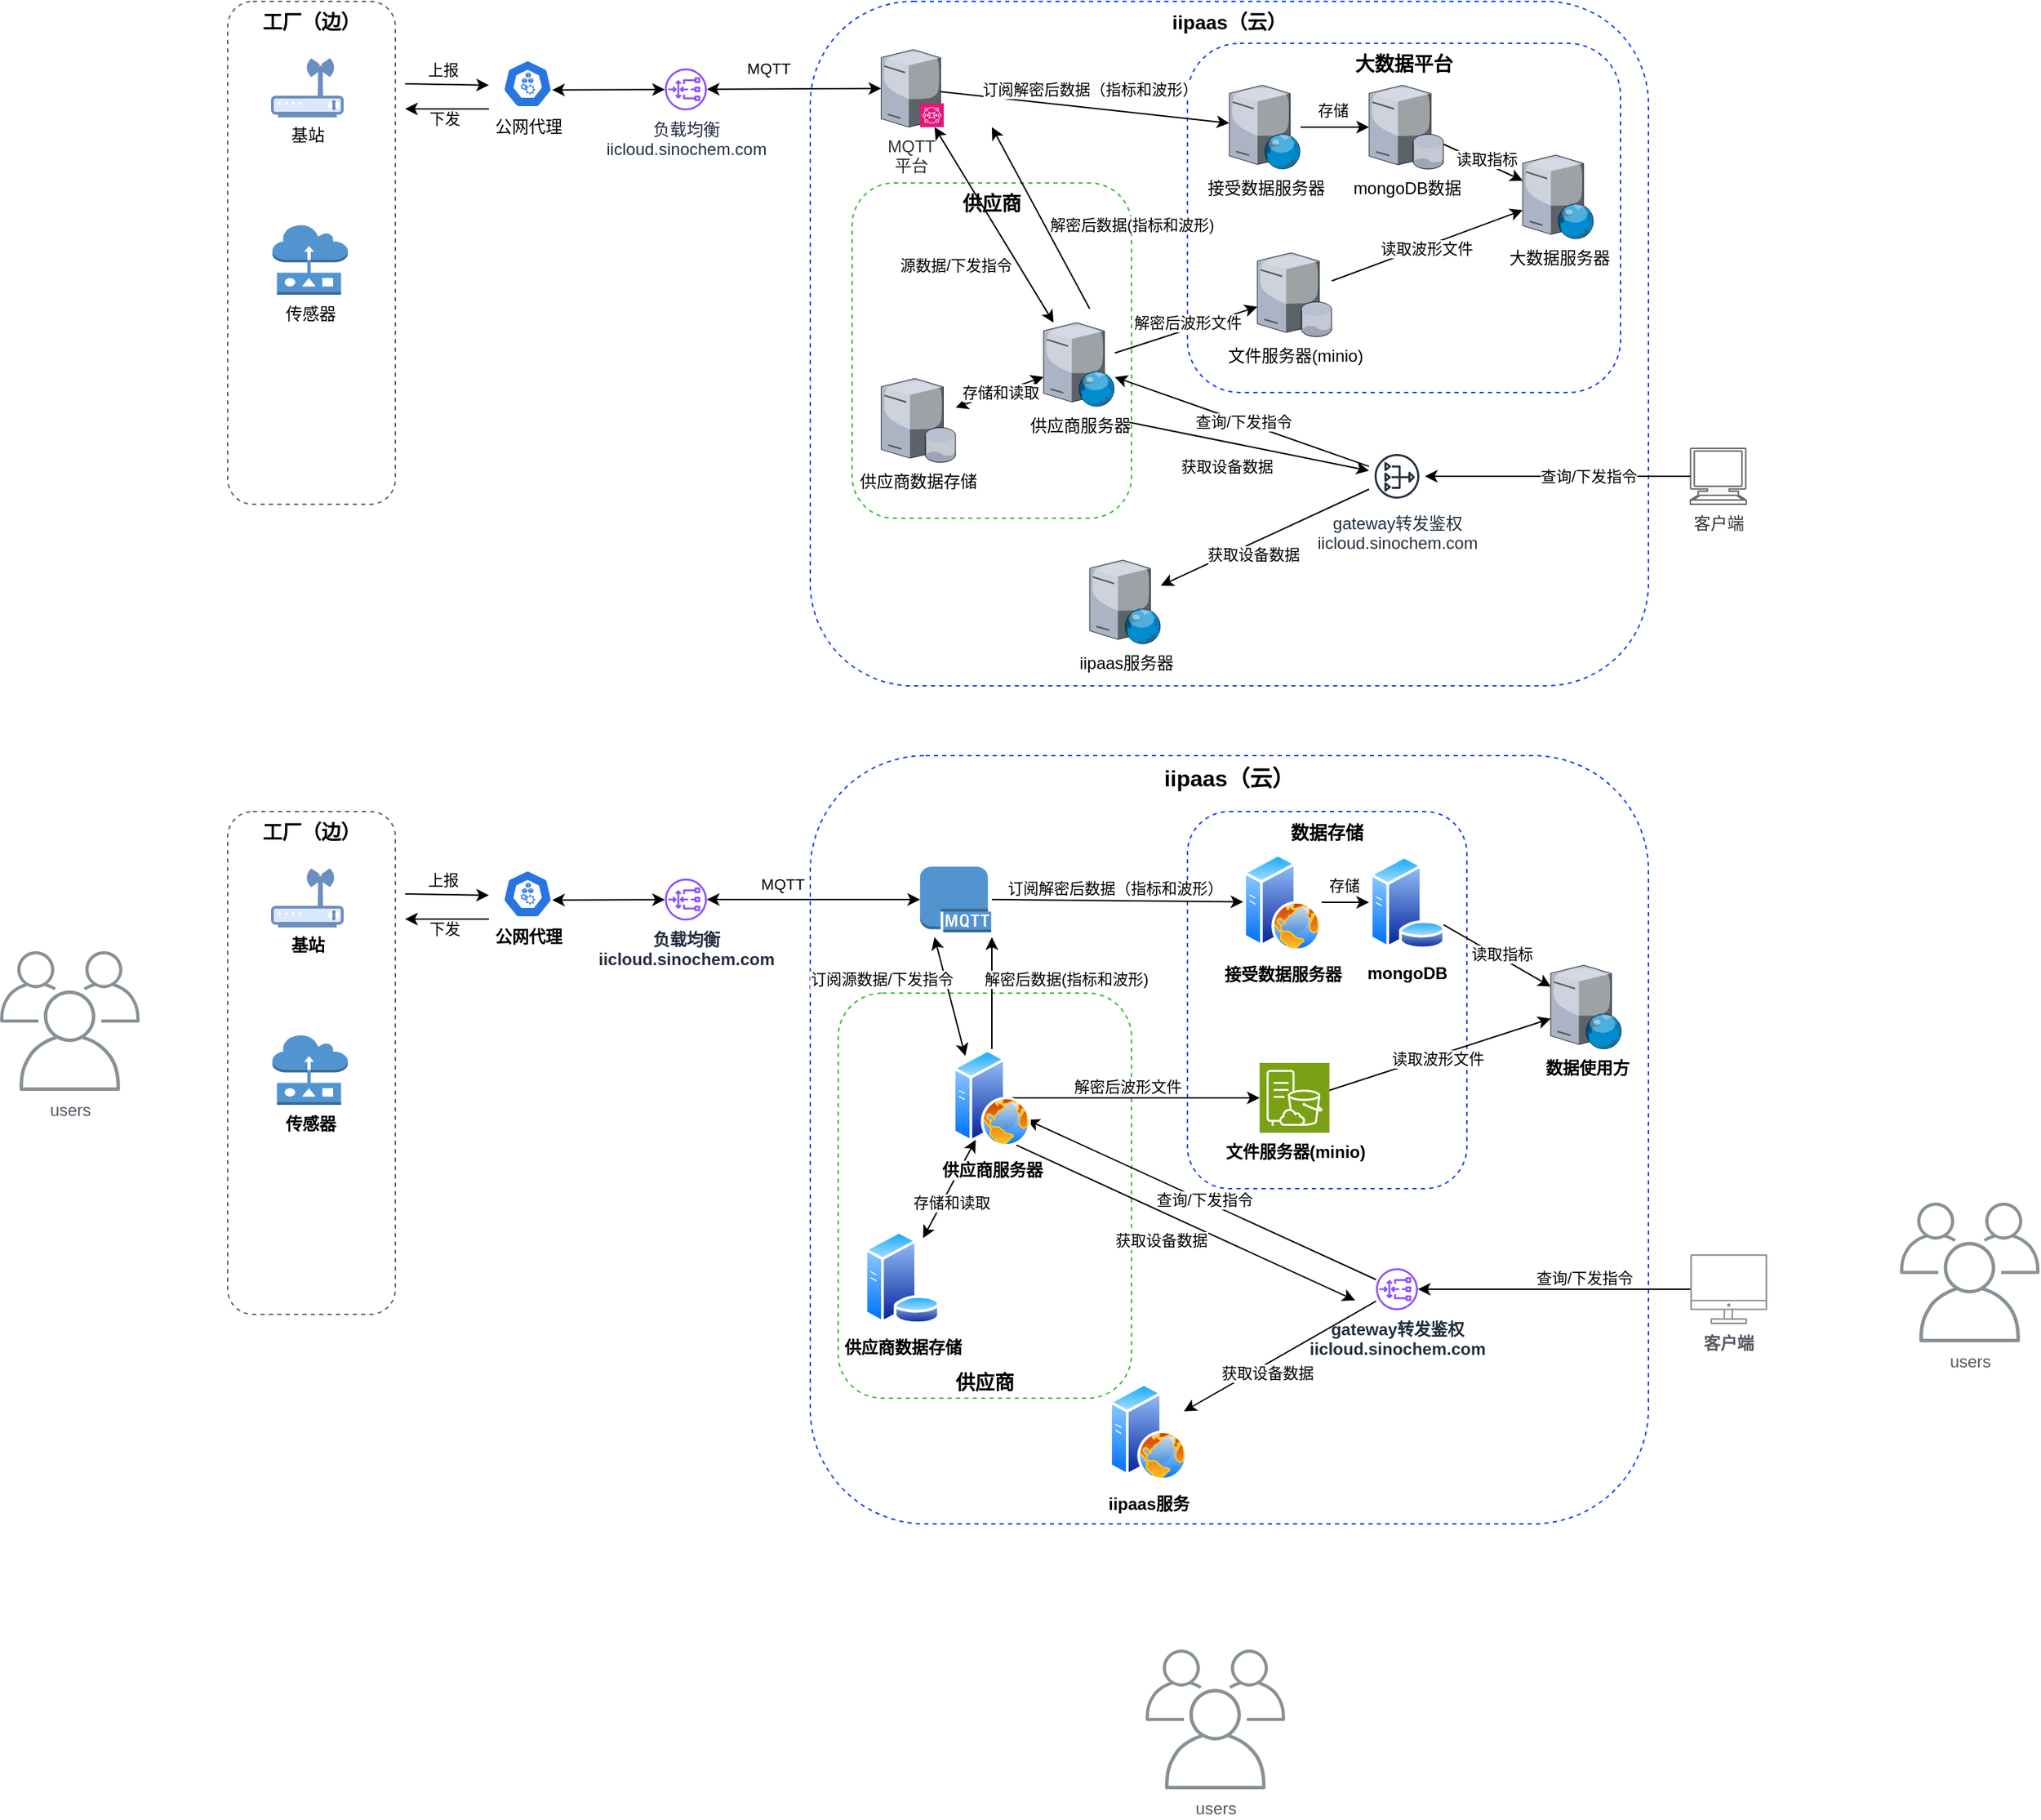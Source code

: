 <mxfile version="24.7.10">
  <diagram id="a45cf8ec-cd66-6f27-3ac3-be6e809c9e4a" name="Page-1">
    <mxGraphModel dx="1195" dy="622" grid="1" gridSize="10" guides="1" tooltips="1" connect="1" arrows="1" fold="1" page="1" pageScale="1" pageWidth="827" pageHeight="1169" background="none" math="0" shadow="0">
      <root>
        <mxCell id="0" />
        <mxCell id="1" parent="0" />
        <mxCell id="6WnOCgbHMjgOmCCpCp16-177" value="iipaas（云）" style="rounded=1;whiteSpace=wrap;html=1;strokeColor=#123ff3;dashed=1;align=center;verticalAlign=top;fontSize=14;fontStyle=1" parent="1" vertex="1">
          <mxGeometry x="660" y="110" width="600" height="490" as="geometry" />
        </mxCell>
        <mxCell id="rGX3qO4X9z1SRiyvCJ3O-13" value="大数据平台" style="rounded=1;whiteSpace=wrap;html=1;strokeColor=#123ff3;dashed=1;align=center;verticalAlign=top;fontSize=14;fontStyle=1" vertex="1" parent="1">
          <mxGeometry x="930" y="140" width="310" height="250" as="geometry" />
        </mxCell>
        <mxCell id="rGX3qO4X9z1SRiyvCJ3O-9" value="供应商" style="rounded=1;whiteSpace=wrap;html=1;strokeColor=#31bc2f;dashed=1;align=center;verticalAlign=top;fontSize=14;fontStyle=1" vertex="1" parent="1">
          <mxGeometry x="690" y="240" width="200" height="240" as="geometry" />
        </mxCell>
        <mxCell id="rGX3qO4X9z1SRiyvCJ3O-1" value="工厂（边）" style="rounded=1;whiteSpace=wrap;html=1;strokeColor=#646264;dashed=1;align=center;verticalAlign=top;fontSize=14;fontStyle=1" vertex="1" parent="1">
          <mxGeometry x="243" y="110" width="120" height="360" as="geometry" />
        </mxCell>
        <mxCell id="6WnOCgbHMjgOmCCpCp16-173" value="基站" style="verticalAlign=top;verticalLabelPosition=bottom;labelPosition=center;align=center;html=1;outlineConnect=0;gradientDirection=north;strokeWidth=2;shape=mxgraph.networks.wireless_modem;fillColor=#dae8fc;strokeColor=#6c8ebf;" parent="1" vertex="1">
          <mxGeometry x="275" y="152" width="50" height="40" as="geometry" />
        </mxCell>
        <mxCell id="6WnOCgbHMjgOmCCpCp16-180" value="&lt;span style=&quot;color: rgb(51, 51, 51); font-family: Arial, sans-serif; text-align: start; text-wrap: wrap; background-color: rgb(255, 255, 255);&quot;&gt;&lt;font style=&quot;font-size: 12px;&quot;&gt;MQTT平台&lt;/font&gt;&lt;/span&gt;" style="verticalLabelPosition=bottom;sketch=0;aspect=fixed;html=1;verticalAlign=top;strokeColor=none;align=center;outlineConnect=0;shape=mxgraph.citrix.license_server;" parent="1" vertex="1">
          <mxGeometry x="710.81" y="144.5" width="42.44" height="55.5" as="geometry" />
        </mxCell>
        <mxCell id="6WnOCgbHMjgOmCCpCp16-175" value="" style="sketch=0;points=[[0,0,0],[0.25,0,0],[0.5,0,0],[0.75,0,0],[1,0,0],[0,1,0],[0.25,1,0],[0.5,1,0],[0.75,1,0],[1,1,0],[0,0.25,0],[0,0.5,0],[0,0.75,0],[1,0.25,0],[1,0.5,0],[1,0.75,0]];outlineConnect=0;fontColor=#232F3E;fillColor=#E7157B;strokeColor=#ffffff;dashed=0;verticalLabelPosition=bottom;verticalAlign=top;align=center;html=1;fontSize=12;fontStyle=0;aspect=fixed;shape=mxgraph.aws4.resourceIcon;resIcon=mxgraph.aws4.mq;movable=1;resizable=1;rotatable=1;deletable=1;editable=1;locked=0;connectable=1;" parent="1" vertex="1">
          <mxGeometry x="738.62" y="183" width="17" height="17" as="geometry" />
        </mxCell>
        <mxCell id="6WnOCgbHMjgOmCCpCp16-181" value="供应商服务器" style="verticalLabelPosition=bottom;sketch=0;aspect=fixed;html=1;verticalAlign=top;strokeColor=none;align=center;outlineConnect=0;shape=mxgraph.citrix.web_server;" parent="1" vertex="1">
          <mxGeometry x="827" y="340" width="51" height="60" as="geometry" />
        </mxCell>
        <mxCell id="6WnOCgbHMjgOmCCpCp16-182" value="文件服务器(minio)" style="verticalLabelPosition=bottom;sketch=0;aspect=fixed;html=1;verticalAlign=top;strokeColor=none;align=center;outlineConnect=0;shape=mxgraph.citrix.database_server;" parent="1" vertex="1">
          <mxGeometry x="980" y="290" width="53.33" height="60" as="geometry" />
        </mxCell>
        <mxCell id="6WnOCgbHMjgOmCCpCp16-183" value="mongoDB数据" style="verticalLabelPosition=bottom;sketch=0;aspect=fixed;html=1;verticalAlign=top;strokeColor=none;align=center;outlineConnect=0;shape=mxgraph.citrix.database_server;" parent="1" vertex="1">
          <mxGeometry x="1060" y="170" width="53.33" height="60" as="geometry" />
        </mxCell>
        <mxCell id="6WnOCgbHMjgOmCCpCp16-184" value="大数据服务器" style="verticalLabelPosition=bottom;sketch=0;aspect=fixed;html=1;verticalAlign=top;strokeColor=none;align=center;outlineConnect=0;shape=mxgraph.citrix.web_server;" parent="1" vertex="1">
          <mxGeometry x="1170.0" y="220" width="51" height="60" as="geometry" />
        </mxCell>
        <mxCell id="6WnOCgbHMjgOmCCpCp16-185" value="客户端" style="shape=mxgraph.signs.tech.computer;html=1;pointerEvents=1;fillColor=#f5f5f5;strokeColor=#666666;verticalLabelPosition=bottom;verticalAlign=top;align=center;fontColor=#333333;" parent="1" vertex="1">
          <mxGeometry x="1290" y="430" width="40" height="40" as="geometry" />
        </mxCell>
        <mxCell id="6WnOCgbHMjgOmCCpCp16-186" value="" style="endArrow=classic;html=1;rounded=0;" parent="1" source="6WnOCgbHMjgOmCCpCp16-185" target="rGX3qO4X9z1SRiyvCJ3O-22" edge="1">
          <mxGeometry width="50" height="50" relative="1" as="geometry">
            <mxPoint x="710" y="300" as="sourcePoint" />
            <mxPoint x="760" y="250" as="targetPoint" />
          </mxGeometry>
        </mxCell>
        <mxCell id="6WnOCgbHMjgOmCCpCp16-188" value="查询/下发指令" style="edgeLabel;html=1;align=center;verticalAlign=middle;resizable=0;points=[];" parent="6WnOCgbHMjgOmCCpCp16-186" vertex="1" connectable="0">
          <mxGeometry x="-0.234" relative="1" as="geometry">
            <mxPoint as="offset" />
          </mxGeometry>
        </mxCell>
        <mxCell id="6WnOCgbHMjgOmCCpCp16-193" value="" style="endArrow=classic;html=1;rounded=0;" parent="1" source="6WnOCgbHMjgOmCCpCp16-183" target="6WnOCgbHMjgOmCCpCp16-184" edge="1">
          <mxGeometry width="50" height="50" relative="1" as="geometry">
            <mxPoint x="1390.833" y="310" as="sourcePoint" />
            <mxPoint x="1113" y="360" as="targetPoint" />
          </mxGeometry>
        </mxCell>
        <mxCell id="rGX3qO4X9z1SRiyvCJ3O-17" value="读取指标" style="edgeLabel;html=1;align=center;verticalAlign=middle;resizable=0;points=[];" vertex="1" connectable="0" parent="6WnOCgbHMjgOmCCpCp16-193">
          <mxGeometry x="0.047" y="3" relative="1" as="geometry">
            <mxPoint as="offset" />
          </mxGeometry>
        </mxCell>
        <mxCell id="6WnOCgbHMjgOmCCpCp16-196" value="" style="endArrow=classic;html=1;rounded=0;exitX=0.85;exitY=0.375;exitDx=0;exitDy=0;exitPerimeter=0;" parent="1" source="rGX3qO4X9z1SRiyvCJ3O-9" edge="1">
          <mxGeometry width="50" height="50" relative="1" as="geometry">
            <mxPoint x="752.78" y="280" as="sourcePoint" />
            <mxPoint x="790" y="200" as="targetPoint" />
          </mxGeometry>
        </mxCell>
        <mxCell id="6WnOCgbHMjgOmCCpCp16-198" value="解密后数据(指标和波形)" style="edgeLabel;html=1;align=center;verticalAlign=middle;resizable=0;points=[];" parent="6WnOCgbHMjgOmCCpCp16-196" vertex="1" connectable="0">
          <mxGeometry x="-0.167" y="-3" relative="1" as="geometry">
            <mxPoint x="56" y="-5" as="offset" />
          </mxGeometry>
        </mxCell>
        <mxCell id="6WnOCgbHMjgOmCCpCp16-202" value="" style="endArrow=classic;html=1;rounded=0;" parent="1" edge="1">
          <mxGeometry width="50" height="50" relative="1" as="geometry">
            <mxPoint x="370" y="169" as="sourcePoint" />
            <mxPoint x="430" y="170" as="targetPoint" />
          </mxGeometry>
        </mxCell>
        <mxCell id="6WnOCgbHMjgOmCCpCp16-203" value="上报" style="edgeLabel;html=1;align=center;verticalAlign=middle;resizable=0;points=[];" parent="6WnOCgbHMjgOmCCpCp16-202" vertex="1" connectable="0">
          <mxGeometry x="-0.022" y="-2" relative="1" as="geometry">
            <mxPoint x="-3" y="-13" as="offset" />
          </mxGeometry>
        </mxCell>
        <mxCell id="6WnOCgbHMjgOmCCpCp16-204" value="" style="endArrow=classic;html=1;rounded=0;" parent="1" source="6WnOCgbHMjgOmCCpCp16-182" target="6WnOCgbHMjgOmCCpCp16-184" edge="1">
          <mxGeometry width="50" height="50" relative="1" as="geometry">
            <mxPoint x="772" y="311" as="sourcePoint" />
            <mxPoint x="897" y="269" as="targetPoint" />
          </mxGeometry>
        </mxCell>
        <mxCell id="6WnOCgbHMjgOmCCpCp16-205" value="读取波形文件" style="edgeLabel;html=1;align=center;verticalAlign=middle;resizable=0;points=[];" parent="6WnOCgbHMjgOmCCpCp16-204" vertex="1" connectable="0">
          <mxGeometry x="-0.022" y="-2" relative="1" as="geometry">
            <mxPoint as="offset" />
          </mxGeometry>
        </mxCell>
        <mxCell id="6WnOCgbHMjgOmCCpCp16-206" value="公网代理" style="aspect=fixed;sketch=0;html=1;dashed=0;whitespace=wrap;verticalLabelPosition=bottom;verticalAlign=top;fillColor=#2875E2;strokeColor=#ffffff;points=[[0.005,0.63,0],[0.1,0.2,0],[0.9,0.2,0],[0.5,0,0],[0.995,0.63,0],[0.72,0.99,0],[0.5,1,0],[0.28,0.99,0]];shape=mxgraph.kubernetes.icon2;prIcon=k_proxy" parent="1" vertex="1">
          <mxGeometry x="440" y="152" width="35.42" height="34" as="geometry" />
        </mxCell>
        <mxCell id="6WnOCgbHMjgOmCCpCp16-207" value="负载均衡&lt;div&gt;iicloud.sinochem.com&lt;/div&gt;" style="sketch=0;outlineConnect=0;fontColor=#232F3E;gradientColor=none;fillColor=#8C4FFF;strokeColor=none;dashed=0;verticalLabelPosition=bottom;verticalAlign=top;align=center;html=1;fontSize=12;fontStyle=0;aspect=fixed;pointerEvents=1;shape=mxgraph.aws4.gateway_load_balancer;" parent="1" vertex="1">
          <mxGeometry x="556" y="158" width="30" height="30" as="geometry" />
        </mxCell>
        <mxCell id="rGX3qO4X9z1SRiyvCJ3O-2" value="传感器" style="outlineConnect=0;dashed=0;verticalLabelPosition=bottom;verticalAlign=top;align=center;html=1;shape=mxgraph.aws3.sensor;fillColor=#5294CF;gradientColor=none;" vertex="1" parent="1">
          <mxGeometry x="275" y="270" width="54" height="50" as="geometry" />
        </mxCell>
        <mxCell id="rGX3qO4X9z1SRiyvCJ3O-3" value="" style="endArrow=classic;html=1;rounded=0;" edge="1" parent="1">
          <mxGeometry width="50" height="50" relative="1" as="geometry">
            <mxPoint x="430" y="187" as="sourcePoint" />
            <mxPoint x="370" y="187" as="targetPoint" />
          </mxGeometry>
        </mxCell>
        <mxCell id="rGX3qO4X9z1SRiyvCJ3O-4" value="下发" style="edgeLabel;html=1;align=center;verticalAlign=middle;resizable=0;points=[];" vertex="1" connectable="0" parent="rGX3qO4X9z1SRiyvCJ3O-3">
          <mxGeometry x="-0.022" y="-2" relative="1" as="geometry">
            <mxPoint x="-3" y="9" as="offset" />
          </mxGeometry>
        </mxCell>
        <mxCell id="rGX3qO4X9z1SRiyvCJ3O-6" value="" style="endArrow=classic;startArrow=classic;html=1;rounded=0;strokeColor=default;exitX=0.995;exitY=0.63;exitDx=0;exitDy=0;exitPerimeter=0;" edge="1" parent="1" source="6WnOCgbHMjgOmCCpCp16-206" target="6WnOCgbHMjgOmCCpCp16-207">
          <mxGeometry width="50" height="50" relative="1" as="geometry">
            <mxPoint x="480" y="160" as="sourcePoint" />
            <mxPoint x="730" y="360" as="targetPoint" />
          </mxGeometry>
        </mxCell>
        <mxCell id="rGX3qO4X9z1SRiyvCJ3O-7" value="" style="endArrow=classic;startArrow=classic;html=1;rounded=0;strokeColor=default;" edge="1" parent="1" source="6WnOCgbHMjgOmCCpCp16-207" target="6WnOCgbHMjgOmCCpCp16-180">
          <mxGeometry width="50" height="50" relative="1" as="geometry">
            <mxPoint x="590" y="180" as="sourcePoint" />
            <mxPoint x="566" y="183" as="targetPoint" />
          </mxGeometry>
        </mxCell>
        <mxCell id="rGX3qO4X9z1SRiyvCJ3O-8" value="MQTT" style="edgeLabel;html=1;align=center;verticalAlign=middle;resizable=0;points=[];" vertex="1" connectable="0" parent="rGX3qO4X9z1SRiyvCJ3O-7">
          <mxGeometry x="-0.295" y="-3" relative="1" as="geometry">
            <mxPoint y="-18" as="offset" />
          </mxGeometry>
        </mxCell>
        <mxCell id="rGX3qO4X9z1SRiyvCJ3O-12" value="供应商数据存储" style="verticalLabelPosition=bottom;sketch=0;aspect=fixed;html=1;verticalAlign=top;strokeColor=none;align=center;outlineConnect=0;shape=mxgraph.citrix.database_server;" vertex="1" parent="1">
          <mxGeometry x="710.81" y="380" width="53.33" height="60" as="geometry" />
        </mxCell>
        <mxCell id="rGX3qO4X9z1SRiyvCJ3O-14" value="" style="endArrow=classic;startArrow=classic;html=1;rounded=0;strokeColor=default;" edge="1" parent="1" source="rGX3qO4X9z1SRiyvCJ3O-12" target="6WnOCgbHMjgOmCCpCp16-181">
          <mxGeometry width="50" height="50" relative="1" as="geometry">
            <mxPoint x="485" y="183" as="sourcePoint" />
            <mxPoint x="566" y="183" as="targetPoint" />
          </mxGeometry>
        </mxCell>
        <mxCell id="rGX3qO4X9z1SRiyvCJ3O-15" value="存储和读取" style="edgeLabel;html=1;align=center;verticalAlign=middle;resizable=0;points=[];" vertex="1" connectable="0" parent="rGX3qO4X9z1SRiyvCJ3O-14">
          <mxGeometry x="-0.015" relative="1" as="geometry">
            <mxPoint as="offset" />
          </mxGeometry>
        </mxCell>
        <mxCell id="rGX3qO4X9z1SRiyvCJ3O-20" value="" style="endArrow=classic;startArrow=classic;html=1;rounded=0;strokeColor=default;" edge="1" parent="1" source="6WnOCgbHMjgOmCCpCp16-181" target="6WnOCgbHMjgOmCCpCp16-180">
          <mxGeometry width="50" height="50" relative="1" as="geometry">
            <mxPoint x="596" y="183" as="sourcePoint" />
            <mxPoint x="721" y="182" as="targetPoint" />
          </mxGeometry>
        </mxCell>
        <mxCell id="rGX3qO4X9z1SRiyvCJ3O-21" value="源数据/下发指令" style="edgeLabel;html=1;align=center;verticalAlign=middle;resizable=0;points=[];" vertex="1" connectable="0" parent="rGX3qO4X9z1SRiyvCJ3O-20">
          <mxGeometry x="-0.295" y="-3" relative="1" as="geometry">
            <mxPoint x="-43" y="10" as="offset" />
          </mxGeometry>
        </mxCell>
        <mxCell id="rGX3qO4X9z1SRiyvCJ3O-22" value="gateway转发鉴权&lt;div&gt;iicloud.sinochem.com&lt;/div&gt;" style="sketch=0;outlineConnect=0;fontColor=#232F3E;gradientColor=none;strokeColor=#232F3E;fillColor=#ffffff;dashed=0;verticalLabelPosition=bottom;verticalAlign=top;align=center;html=1;fontSize=12;fontStyle=0;aspect=fixed;shape=mxgraph.aws4.resourceIcon;resIcon=mxgraph.aws4.nat_gateway;" vertex="1" parent="1">
          <mxGeometry x="1060" y="430" width="40" height="40" as="geometry" />
        </mxCell>
        <mxCell id="rGX3qO4X9z1SRiyvCJ3O-23" value="" style="endArrow=classic;html=1;rounded=0;" edge="1" parent="1" source="rGX3qO4X9z1SRiyvCJ3O-22" target="6WnOCgbHMjgOmCCpCp16-181">
          <mxGeometry width="50" height="50" relative="1" as="geometry">
            <mxPoint x="868" y="600" as="sourcePoint" />
            <mxPoint x="929" y="490" as="targetPoint" />
          </mxGeometry>
        </mxCell>
        <mxCell id="rGX3qO4X9z1SRiyvCJ3O-28" value="查询/下发指令" style="edgeLabel;html=1;align=center;verticalAlign=middle;resizable=0;points=[];" vertex="1" connectable="0" parent="rGX3qO4X9z1SRiyvCJ3O-23">
          <mxGeometry x="-0.01" y="-1" relative="1" as="geometry">
            <mxPoint as="offset" />
          </mxGeometry>
        </mxCell>
        <mxCell id="rGX3qO4X9z1SRiyvCJ3O-25" value="iipaas服务器" style="verticalLabelPosition=bottom;sketch=0;aspect=fixed;html=1;verticalAlign=top;strokeColor=none;align=center;outlineConnect=0;shape=mxgraph.citrix.web_server;" vertex="1" parent="1">
          <mxGeometry x="860.0" y="510" width="51" height="60" as="geometry" />
        </mxCell>
        <mxCell id="rGX3qO4X9z1SRiyvCJ3O-26" value="" style="endArrow=classic;html=1;rounded=0;exitX=0.992;exitY=0.714;exitDx=0;exitDy=0;exitPerimeter=0;" edge="1" parent="1" source="rGX3qO4X9z1SRiyvCJ3O-9" target="rGX3qO4X9z1SRiyvCJ3O-22">
          <mxGeometry width="50" height="50" relative="1" as="geometry">
            <mxPoint x="870" y="400" as="sourcePoint" />
            <mxPoint x="640" y="560" as="targetPoint" />
          </mxGeometry>
        </mxCell>
        <mxCell id="rGX3qO4X9z1SRiyvCJ3O-27" value="获取设备数据" style="edgeLabel;html=1;align=center;verticalAlign=middle;resizable=0;points=[];" vertex="1" connectable="0" parent="rGX3qO4X9z1SRiyvCJ3O-26">
          <mxGeometry x="-0.044" y="-1" relative="1" as="geometry">
            <mxPoint x="-12" y="14" as="offset" />
          </mxGeometry>
        </mxCell>
        <mxCell id="rGX3qO4X9z1SRiyvCJ3O-29" value="" style="endArrow=classic;html=1;rounded=0;" edge="1" parent="1" source="rGX3qO4X9z1SRiyvCJ3O-22" target="rGX3qO4X9z1SRiyvCJ3O-25">
          <mxGeometry width="50" height="50" relative="1" as="geometry">
            <mxPoint x="898" y="421" as="sourcePoint" />
            <mxPoint x="990" y="450" as="targetPoint" />
          </mxGeometry>
        </mxCell>
        <mxCell id="rGX3qO4X9z1SRiyvCJ3O-30" value="获取设备数据" style="edgeLabel;html=1;align=center;verticalAlign=middle;resizable=0;points=[];" vertex="1" connectable="0" parent="rGX3qO4X9z1SRiyvCJ3O-29">
          <mxGeometry x="-0.044" y="-1" relative="1" as="geometry">
            <mxPoint x="-12" y="14" as="offset" />
          </mxGeometry>
        </mxCell>
        <mxCell id="rGX3qO4X9z1SRiyvCJ3O-31" value="" style="endArrow=classic;html=1;rounded=0;" edge="1" parent="1" source="6WnOCgbHMjgOmCCpCp16-180" target="rGX3qO4X9z1SRiyvCJ3O-36">
          <mxGeometry width="50" height="50" relative="1" as="geometry">
            <mxPoint x="870" y="340" as="sourcePoint" />
            <mxPoint x="790" y="200" as="targetPoint" />
          </mxGeometry>
        </mxCell>
        <mxCell id="rGX3qO4X9z1SRiyvCJ3O-32" value="订阅解密后数据（指标和波形）" style="edgeLabel;html=1;align=center;verticalAlign=middle;resizable=0;points=[];" vertex="1" connectable="0" parent="rGX3qO4X9z1SRiyvCJ3O-31">
          <mxGeometry x="-0.167" y="-3" relative="1" as="geometry">
            <mxPoint x="21" y="-14" as="offset" />
          </mxGeometry>
        </mxCell>
        <mxCell id="rGX3qO4X9z1SRiyvCJ3O-33" value="" style="endArrow=classic;html=1;rounded=0;" edge="1" parent="1" source="6WnOCgbHMjgOmCCpCp16-181" target="6WnOCgbHMjgOmCCpCp16-182">
          <mxGeometry width="50" height="50" relative="1" as="geometry">
            <mxPoint x="870" y="340" as="sourcePoint" />
            <mxPoint x="790" y="200" as="targetPoint" />
          </mxGeometry>
        </mxCell>
        <mxCell id="rGX3qO4X9z1SRiyvCJ3O-34" value="解密后波形文件" style="edgeLabel;html=1;align=center;verticalAlign=middle;resizable=0;points=[];" vertex="1" connectable="0" parent="rGX3qO4X9z1SRiyvCJ3O-33">
          <mxGeometry x="-0.167" y="-3" relative="1" as="geometry">
            <mxPoint x="8" y="-11" as="offset" />
          </mxGeometry>
        </mxCell>
        <mxCell id="rGX3qO4X9z1SRiyvCJ3O-36" value="接受数据服务器" style="verticalLabelPosition=bottom;sketch=0;aspect=fixed;html=1;verticalAlign=top;strokeColor=none;align=center;outlineConnect=0;shape=mxgraph.citrix.web_server;" vertex="1" parent="1">
          <mxGeometry x="960.0" y="170" width="51" height="60" as="geometry" />
        </mxCell>
        <mxCell id="rGX3qO4X9z1SRiyvCJ3O-37" value="" style="endArrow=classic;html=1;rounded=0;" edge="1" parent="1" source="rGX3qO4X9z1SRiyvCJ3O-36" target="6WnOCgbHMjgOmCCpCp16-183">
          <mxGeometry width="50" height="50" relative="1" as="geometry">
            <mxPoint x="763" y="185" as="sourcePoint" />
            <mxPoint x="970" y="207" as="targetPoint" />
          </mxGeometry>
        </mxCell>
        <mxCell id="rGX3qO4X9z1SRiyvCJ3O-38" value="存储" style="edgeLabel;html=1;align=center;verticalAlign=middle;resizable=0;points=[];" vertex="1" connectable="0" parent="rGX3qO4X9z1SRiyvCJ3O-37">
          <mxGeometry x="-0.167" y="-3" relative="1" as="geometry">
            <mxPoint x="2" y="-15" as="offset" />
          </mxGeometry>
        </mxCell>
        <mxCell id="rGX3qO4X9z1SRiyvCJ3O-39" value="&lt;font style=&quot;font-size: 16px;&quot;&gt;iipaas（云）&lt;/font&gt;" style="rounded=1;whiteSpace=wrap;html=1;strokeColor=#123ff3;dashed=1;align=center;verticalAlign=top;fontSize=14;fontStyle=1" vertex="1" parent="1">
          <mxGeometry x="660" y="650" width="600" height="550" as="geometry" />
        </mxCell>
        <mxCell id="rGX3qO4X9z1SRiyvCJ3O-40" value="&lt;font style=&quot;font-size: 13px;&quot;&gt;数据存储&lt;/font&gt;" style="rounded=1;whiteSpace=wrap;html=1;strokeColor=#123ff3;dashed=1;align=center;verticalAlign=top;fontSize=14;fontStyle=1" vertex="1" parent="1">
          <mxGeometry x="930" y="690" width="200" height="270" as="geometry" />
        </mxCell>
        <mxCell id="rGX3qO4X9z1SRiyvCJ3O-41" value="供应商" style="rounded=1;whiteSpace=wrap;html=1;strokeColor=#31bc2f;dashed=1;align=center;verticalAlign=bottom;fontSize=14;fontStyle=1" vertex="1" parent="1">
          <mxGeometry x="680" y="820" width="210" height="290" as="geometry" />
        </mxCell>
        <mxCell id="rGX3qO4X9z1SRiyvCJ3O-42" value="工厂（边）" style="rounded=1;whiteSpace=wrap;html=1;strokeColor=#646264;dashed=1;align=center;verticalAlign=top;fontSize=14;fontStyle=1" vertex="1" parent="1">
          <mxGeometry x="243" y="690" width="120" height="360" as="geometry" />
        </mxCell>
        <mxCell id="rGX3qO4X9z1SRiyvCJ3O-43" value="基站" style="verticalAlign=top;verticalLabelPosition=bottom;labelPosition=center;align=center;html=1;outlineConnect=0;gradientDirection=north;strokeWidth=2;shape=mxgraph.networks.wireless_modem;fillColor=#dae8fc;strokeColor=#6c8ebf;fontStyle=1" vertex="1" parent="1">
          <mxGeometry x="275" y="732" width="50" height="40" as="geometry" />
        </mxCell>
        <mxCell id="rGX3qO4X9z1SRiyvCJ3O-49" value="&lt;b&gt;数据使用方&lt;/b&gt;" style="verticalLabelPosition=bottom;sketch=0;aspect=fixed;html=1;verticalAlign=top;strokeColor=none;align=center;outlineConnect=0;shape=mxgraph.citrix.web_server;" vertex="1" parent="1">
          <mxGeometry x="1190.0" y="800" width="51" height="60" as="geometry" />
        </mxCell>
        <mxCell id="rGX3qO4X9z1SRiyvCJ3O-51" value="" style="endArrow=classic;html=1;rounded=0;" edge="1" parent="1" source="rGX3qO4X9z1SRiyvCJ3O-107" target="rGX3qO4X9z1SRiyvCJ3O-108">
          <mxGeometry width="50" height="50" relative="1" as="geometry">
            <mxPoint x="1290" y="1030" as="sourcePoint" />
            <mxPoint x="1100" y="1030.168" as="targetPoint" />
          </mxGeometry>
        </mxCell>
        <mxCell id="rGX3qO4X9z1SRiyvCJ3O-52" value="查询/下发指令" style="edgeLabel;html=1;align=center;verticalAlign=middle;resizable=0;points=[];" vertex="1" connectable="0" parent="rGX3qO4X9z1SRiyvCJ3O-51">
          <mxGeometry x="-0.234" relative="1" as="geometry">
            <mxPoint x="-2" y="-8" as="offset" />
          </mxGeometry>
        </mxCell>
        <mxCell id="rGX3qO4X9z1SRiyvCJ3O-53" value="" style="endArrow=classic;html=1;rounded=0;" edge="1" parent="1" target="rGX3qO4X9z1SRiyvCJ3O-49">
          <mxGeometry width="50" height="50" relative="1" as="geometry">
            <mxPoint x="1113.33" y="771.11" as="sourcePoint" />
            <mxPoint x="1113" y="940" as="targetPoint" />
          </mxGeometry>
        </mxCell>
        <mxCell id="rGX3qO4X9z1SRiyvCJ3O-54" value="读取指标" style="edgeLabel;html=1;align=center;verticalAlign=middle;resizable=0;points=[];" vertex="1" connectable="0" parent="rGX3qO4X9z1SRiyvCJ3O-53">
          <mxGeometry x="0.047" y="3" relative="1" as="geometry">
            <mxPoint as="offset" />
          </mxGeometry>
        </mxCell>
        <mxCell id="rGX3qO4X9z1SRiyvCJ3O-55" value="" style="endArrow=classic;html=1;rounded=0;" edge="1" parent="1" source="rGX3qO4X9z1SRiyvCJ3O-105">
          <mxGeometry width="50" height="50" relative="1" as="geometry">
            <mxPoint x="752.78" y="860" as="sourcePoint" />
            <mxPoint x="790" y="780" as="targetPoint" />
          </mxGeometry>
        </mxCell>
        <mxCell id="rGX3qO4X9z1SRiyvCJ3O-56" value="解密后数据(指标和波形)" style="edgeLabel;html=1;align=center;verticalAlign=middle;resizable=0;points=[];" vertex="1" connectable="0" parent="rGX3qO4X9z1SRiyvCJ3O-55">
          <mxGeometry x="-0.167" y="-3" relative="1" as="geometry">
            <mxPoint x="50" y="-17" as="offset" />
          </mxGeometry>
        </mxCell>
        <mxCell id="rGX3qO4X9z1SRiyvCJ3O-57" value="" style="endArrow=classic;html=1;rounded=0;" edge="1" parent="1">
          <mxGeometry width="50" height="50" relative="1" as="geometry">
            <mxPoint x="370" y="749" as="sourcePoint" />
            <mxPoint x="430" y="750" as="targetPoint" />
          </mxGeometry>
        </mxCell>
        <mxCell id="rGX3qO4X9z1SRiyvCJ3O-58" value="上报" style="edgeLabel;html=1;align=center;verticalAlign=middle;resizable=0;points=[];" vertex="1" connectable="0" parent="rGX3qO4X9z1SRiyvCJ3O-57">
          <mxGeometry x="-0.022" y="-2" relative="1" as="geometry">
            <mxPoint x="-3" y="-13" as="offset" />
          </mxGeometry>
        </mxCell>
        <mxCell id="rGX3qO4X9z1SRiyvCJ3O-59" value="" style="endArrow=classic;html=1;rounded=0;exitX=0.967;exitY=0.402;exitDx=0;exitDy=0;exitPerimeter=0;" edge="1" parent="1" source="rGX3qO4X9z1SRiyvCJ3O-98" target="rGX3qO4X9z1SRiyvCJ3O-49">
          <mxGeometry width="50" height="50" relative="1" as="geometry">
            <mxPoint x="1033.33" y="890.115" as="sourcePoint" />
            <mxPoint x="897" y="849" as="targetPoint" />
          </mxGeometry>
        </mxCell>
        <mxCell id="rGX3qO4X9z1SRiyvCJ3O-60" value="读取波形文件" style="edgeLabel;html=1;align=center;verticalAlign=middle;resizable=0;points=[];" vertex="1" connectable="0" parent="rGX3qO4X9z1SRiyvCJ3O-59">
          <mxGeometry x="-0.022" y="-2" relative="1" as="geometry">
            <mxPoint as="offset" />
          </mxGeometry>
        </mxCell>
        <mxCell id="rGX3qO4X9z1SRiyvCJ3O-61" value="公网代理" style="aspect=fixed;sketch=0;html=1;dashed=0;whitespace=wrap;verticalLabelPosition=bottom;verticalAlign=top;fillColor=#2875E2;strokeColor=#ffffff;points=[[0.005,0.63,0],[0.1,0.2,0],[0.9,0.2,0],[0.5,0,0],[0.995,0.63,0],[0.72,0.99,0],[0.5,1,0],[0.28,0.99,0]];shape=mxgraph.kubernetes.icon2;prIcon=k_proxy;fontStyle=1" vertex="1" parent="1">
          <mxGeometry x="440" y="732" width="35.42" height="34" as="geometry" />
        </mxCell>
        <mxCell id="rGX3qO4X9z1SRiyvCJ3O-62" value="负载均衡&lt;div&gt;iicloud.sinochem.com&lt;/div&gt;" style="sketch=0;outlineConnect=0;fontColor=#232F3E;gradientColor=none;fillColor=#8C4FFF;strokeColor=none;dashed=0;verticalLabelPosition=bottom;verticalAlign=top;align=center;html=1;fontSize=12;fontStyle=1;aspect=fixed;pointerEvents=1;shape=mxgraph.aws4.gateway_load_balancer;" vertex="1" parent="1">
          <mxGeometry x="556" y="738" width="30" height="30" as="geometry" />
        </mxCell>
        <mxCell id="rGX3qO4X9z1SRiyvCJ3O-63" value="传感器" style="outlineConnect=0;dashed=0;verticalLabelPosition=bottom;verticalAlign=top;align=center;html=1;shape=mxgraph.aws3.sensor;fillColor=#5294CF;gradientColor=none;fontStyle=1" vertex="1" parent="1">
          <mxGeometry x="275" y="850" width="54" height="50" as="geometry" />
        </mxCell>
        <mxCell id="rGX3qO4X9z1SRiyvCJ3O-64" value="" style="endArrow=classic;html=1;rounded=0;" edge="1" parent="1">
          <mxGeometry width="50" height="50" relative="1" as="geometry">
            <mxPoint x="430" y="767" as="sourcePoint" />
            <mxPoint x="370" y="767" as="targetPoint" />
          </mxGeometry>
        </mxCell>
        <mxCell id="rGX3qO4X9z1SRiyvCJ3O-65" value="下发" style="edgeLabel;html=1;align=center;verticalAlign=middle;resizable=0;points=[];" vertex="1" connectable="0" parent="rGX3qO4X9z1SRiyvCJ3O-64">
          <mxGeometry x="-0.022" y="-2" relative="1" as="geometry">
            <mxPoint x="-3" y="9" as="offset" />
          </mxGeometry>
        </mxCell>
        <mxCell id="rGX3qO4X9z1SRiyvCJ3O-66" value="" style="endArrow=classic;startArrow=classic;html=1;rounded=0;strokeColor=default;exitX=0.995;exitY=0.63;exitDx=0;exitDy=0;exitPerimeter=0;" edge="1" parent="1" source="rGX3qO4X9z1SRiyvCJ3O-61" target="rGX3qO4X9z1SRiyvCJ3O-62">
          <mxGeometry width="50" height="50" relative="1" as="geometry">
            <mxPoint x="480" y="740" as="sourcePoint" />
            <mxPoint x="730" y="940" as="targetPoint" />
          </mxGeometry>
        </mxCell>
        <mxCell id="rGX3qO4X9z1SRiyvCJ3O-67" value="" style="endArrow=classic;startArrow=classic;html=1;rounded=0;strokeColor=default;entryX=0;entryY=0.5;entryDx=0;entryDy=0;entryPerimeter=0;" edge="1" parent="1" source="rGX3qO4X9z1SRiyvCJ3O-62" target="rGX3qO4X9z1SRiyvCJ3O-93">
          <mxGeometry width="50" height="50" relative="1" as="geometry">
            <mxPoint x="590" y="760" as="sourcePoint" />
            <mxPoint x="710.81" y="752.349" as="targetPoint" />
          </mxGeometry>
        </mxCell>
        <mxCell id="rGX3qO4X9z1SRiyvCJ3O-68" value="MQTT" style="edgeLabel;html=1;align=center;verticalAlign=middle;resizable=0;points=[];" vertex="1" connectable="0" parent="rGX3qO4X9z1SRiyvCJ3O-67">
          <mxGeometry x="-0.295" y="-3" relative="1" as="geometry">
            <mxPoint y="-14" as="offset" />
          </mxGeometry>
        </mxCell>
        <mxCell id="rGX3qO4X9z1SRiyvCJ3O-70" value="" style="endArrow=classic;startArrow=classic;html=1;rounded=0;strokeColor=default;" edge="1" parent="1" source="rGX3qO4X9z1SRiyvCJ3O-100">
          <mxGeometry width="50" height="50" relative="1" as="geometry">
            <mxPoint x="777.918" y="970" as="sourcePoint" />
            <mxPoint x="778.417" y="925" as="targetPoint" />
          </mxGeometry>
        </mxCell>
        <mxCell id="rGX3qO4X9z1SRiyvCJ3O-71" value="存储和读取" style="edgeLabel;html=1;align=center;verticalAlign=middle;resizable=0;points=[];" vertex="1" connectable="0" parent="rGX3qO4X9z1SRiyvCJ3O-70">
          <mxGeometry x="-0.015" relative="1" as="geometry">
            <mxPoint x="1" y="9" as="offset" />
          </mxGeometry>
        </mxCell>
        <mxCell id="rGX3qO4X9z1SRiyvCJ3O-72" value="" style="endArrow=classic;startArrow=classic;html=1;rounded=0;strokeColor=default;" edge="1" parent="1">
          <mxGeometry width="50" height="50" relative="1" as="geometry">
            <mxPoint x="770.972" y="865" as="sourcePoint" />
            <mxPoint x="748.935" y="780" as="targetPoint" />
          </mxGeometry>
        </mxCell>
        <mxCell id="rGX3qO4X9z1SRiyvCJ3O-73" value="订阅源数据/下发指令" style="edgeLabel;html=1;align=center;verticalAlign=middle;resizable=0;points=[];" vertex="1" connectable="0" parent="rGX3qO4X9z1SRiyvCJ3O-72">
          <mxGeometry x="-0.295" y="-3" relative="1" as="geometry">
            <mxPoint x="-55" y="-24" as="offset" />
          </mxGeometry>
        </mxCell>
        <mxCell id="rGX3qO4X9z1SRiyvCJ3O-75" value="" style="endArrow=classic;html=1;rounded=0;entryX=1;entryY=0.75;entryDx=0;entryDy=0;" edge="1" parent="1" source="rGX3qO4X9z1SRiyvCJ3O-108" target="rGX3qO4X9z1SRiyvCJ3O-105">
          <mxGeometry width="50" height="50" relative="1" as="geometry">
            <mxPoint x="1060" y="1021.011" as="sourcePoint" />
            <mxPoint x="804.25" y="906.427" as="targetPoint" />
          </mxGeometry>
        </mxCell>
        <mxCell id="rGX3qO4X9z1SRiyvCJ3O-76" value="查询/下发指令" style="edgeLabel;html=1;align=center;verticalAlign=middle;resizable=0;points=[];" vertex="1" connectable="0" parent="rGX3qO4X9z1SRiyvCJ3O-75">
          <mxGeometry x="-0.01" y="-1" relative="1" as="geometry">
            <mxPoint as="offset" />
          </mxGeometry>
        </mxCell>
        <mxCell id="rGX3qO4X9z1SRiyvCJ3O-78" value="" style="endArrow=classic;html=1;rounded=0;exitX=0.812;exitY=0.983;exitDx=0;exitDy=0;exitPerimeter=0;" edge="1" parent="1" source="rGX3qO4X9z1SRiyvCJ3O-105">
          <mxGeometry width="50" height="50" relative="1" as="geometry">
            <mxPoint x="870" y="980" as="sourcePoint" />
            <mxPoint x="1050" y="1040" as="targetPoint" />
          </mxGeometry>
        </mxCell>
        <mxCell id="rGX3qO4X9z1SRiyvCJ3O-79" value="获取设备数据" style="edgeLabel;html=1;align=center;verticalAlign=middle;resizable=0;points=[];" vertex="1" connectable="0" parent="rGX3qO4X9z1SRiyvCJ3O-78">
          <mxGeometry x="-0.044" y="-1" relative="1" as="geometry">
            <mxPoint x="-12" y="14" as="offset" />
          </mxGeometry>
        </mxCell>
        <mxCell id="rGX3qO4X9z1SRiyvCJ3O-80" value="" style="endArrow=classic;html=1;rounded=0;" edge="1" parent="1" source="rGX3qO4X9z1SRiyvCJ3O-108" target="rGX3qO4X9z1SRiyvCJ3O-106">
          <mxGeometry width="50" height="50" relative="1" as="geometry">
            <mxPoint x="1060" y="1041.692" as="sourcePoint" />
            <mxPoint x="911" y="1108.201" as="targetPoint" />
          </mxGeometry>
        </mxCell>
        <mxCell id="rGX3qO4X9z1SRiyvCJ3O-81" value="获取设备数据" style="edgeLabel;html=1;align=center;verticalAlign=middle;resizable=0;points=[];" vertex="1" connectable="0" parent="rGX3qO4X9z1SRiyvCJ3O-80">
          <mxGeometry x="-0.044" y="-1" relative="1" as="geometry">
            <mxPoint x="-12" y="14" as="offset" />
          </mxGeometry>
        </mxCell>
        <mxCell id="rGX3qO4X9z1SRiyvCJ3O-82" value="" style="endArrow=classic;html=1;rounded=0;" edge="1" parent="1" target="rGX3qO4X9z1SRiyvCJ3O-104">
          <mxGeometry width="50" height="50" relative="1" as="geometry">
            <mxPoint x="790" y="753" as="sourcePoint" />
            <mxPoint x="960" y="753.649" as="targetPoint" />
          </mxGeometry>
        </mxCell>
        <mxCell id="rGX3qO4X9z1SRiyvCJ3O-84" value="" style="endArrow=classic;html=1;rounded=0;entryX=0;entryY=0.5;entryDx=0;entryDy=0;entryPerimeter=0;" edge="1" parent="1" target="rGX3qO4X9z1SRiyvCJ3O-98">
          <mxGeometry width="50" height="50" relative="1" as="geometry">
            <mxPoint x="804.25" y="895" as="sourcePoint" />
            <mxPoint x="980" y="901.755" as="targetPoint" />
          </mxGeometry>
        </mxCell>
        <mxCell id="rGX3qO4X9z1SRiyvCJ3O-85" value="解密后波形文件" style="edgeLabel;html=1;align=center;verticalAlign=middle;resizable=0;points=[];" vertex="1" connectable="0" parent="rGX3qO4X9z1SRiyvCJ3O-84">
          <mxGeometry x="-0.167" y="-3" relative="1" as="geometry">
            <mxPoint x="8" y="-11" as="offset" />
          </mxGeometry>
        </mxCell>
        <mxCell id="rGX3qO4X9z1SRiyvCJ3O-87" value="" style="endArrow=classic;html=1;rounded=0;" edge="1" parent="1" source="rGX3qO4X9z1SRiyvCJ3O-104" target="rGX3qO4X9z1SRiyvCJ3O-97">
          <mxGeometry width="50" height="50" relative="1" as="geometry">
            <mxPoint x="1013" y="753.283" as="sourcePoint" />
            <mxPoint x="1060" y="752.466" as="targetPoint" />
          </mxGeometry>
        </mxCell>
        <mxCell id="rGX3qO4X9z1SRiyvCJ3O-88" value="存储" style="edgeLabel;html=1;align=center;verticalAlign=middle;resizable=0;points=[];" vertex="1" connectable="0" parent="rGX3qO4X9z1SRiyvCJ3O-87">
          <mxGeometry x="-0.167" y="-3" relative="1" as="geometry">
            <mxPoint x="2" y="-15" as="offset" />
          </mxGeometry>
        </mxCell>
        <mxCell id="rGX3qO4X9z1SRiyvCJ3O-94" value="" style="endArrow=classic;html=1;rounded=0;" edge="1" parent="1" target="rGX3qO4X9z1SRiyvCJ3O-93">
          <mxGeometry width="50" height="50" relative="1" as="geometry">
            <mxPoint x="753.25" y="754.573" as="sourcePoint" />
            <mxPoint x="960" y="777" as="targetPoint" />
          </mxGeometry>
        </mxCell>
        <mxCell id="rGX3qO4X9z1SRiyvCJ3O-95" value="订阅解密后数据（指标和波形）" style="edgeLabel;html=1;align=center;verticalAlign=middle;resizable=0;points=[];" vertex="1" connectable="0" parent="rGX3qO4X9z1SRiyvCJ3O-94">
          <mxGeometry x="-0.167" y="-3" relative="1" as="geometry">
            <mxPoint x="131" y="-8" as="offset" />
          </mxGeometry>
        </mxCell>
        <mxCell id="rGX3qO4X9z1SRiyvCJ3O-93" value="" style="outlineConnect=0;dashed=0;verticalLabelPosition=bottom;verticalAlign=top;align=center;html=1;shape=mxgraph.aws3.mqtt_protocol;fillColor=#5294CF;gradientColor=none;" vertex="1" parent="1">
          <mxGeometry x="738.62" y="729.5" width="50.93" height="47" as="geometry" />
        </mxCell>
        <mxCell id="rGX3qO4X9z1SRiyvCJ3O-97" value="&lt;b&gt;mongoDB&lt;/b&gt;" style="image;aspect=fixed;perimeter=ellipsePerimeter;html=1;align=center;shadow=0;dashed=0;spacingTop=3;image=img/lib/active_directory/database_server.svg;" vertex="1" parent="1">
          <mxGeometry x="1060" y="721.5" width="54.94" height="67" as="geometry" />
        </mxCell>
        <mxCell id="rGX3qO4X9z1SRiyvCJ3O-98" value="&lt;span style=&quot;color: rgb(0, 0, 0);&quot;&gt;&lt;b&gt;文件服务器(minio)&lt;/b&gt;&lt;/span&gt;" style="sketch=0;points=[[0,0,0],[0.25,0,0],[0.5,0,0],[0.75,0,0],[1,0,0],[0,1,0],[0.25,1,0],[0.5,1,0],[0.75,1,0],[1,1,0],[0,0.25,0],[0,0.5,0],[0,0.75,0],[1,0.25,0],[1,0.5,0],[1,0.75,0]];outlineConnect=0;fontColor=#232F3E;fillColor=#7AA116;strokeColor=#ffffff;dashed=0;verticalLabelPosition=bottom;verticalAlign=top;align=center;html=1;fontSize=12;fontStyle=0;aspect=fixed;shape=mxgraph.aws4.resourceIcon;resIcon=mxgraph.aws4.s3_on_outposts_storage;" vertex="1" parent="1">
          <mxGeometry x="981.67" y="870" width="50" height="50" as="geometry" />
        </mxCell>
        <mxCell id="rGX3qO4X9z1SRiyvCJ3O-100" value="&lt;span style=&quot;background-color: rgb(251, 251, 251);&quot;&gt;&lt;b&gt;供应商数据存储&lt;/b&gt;&lt;/span&gt;" style="image;aspect=fixed;perimeter=ellipsePerimeter;html=1;align=center;shadow=0;dashed=0;spacingTop=3;image=img/lib/active_directory/database_server.svg;" vertex="1" parent="1">
          <mxGeometry x="698.31" y="990" width="54.94" height="67" as="geometry" />
        </mxCell>
        <mxCell id="rGX3qO4X9z1SRiyvCJ3O-104" value="&lt;b style=&quot;background-color: rgb(251, 251, 251);&quot;&gt;接受数据服务器&lt;/b&gt;" style="image;aspect=fixed;perimeter=ellipsePerimeter;html=1;align=center;shadow=0;dashed=0;spacingTop=3;image=img/lib/active_directory/web_server.svg;" vertex="1" parent="1">
          <mxGeometry x="970" y="720" width="56" height="70" as="geometry" />
        </mxCell>
        <mxCell id="rGX3qO4X9z1SRiyvCJ3O-105" value="&lt;b&gt;供应商服务器&lt;/b&gt;" style="image;aspect=fixed;perimeter=ellipsePerimeter;html=1;align=center;shadow=0;dashed=0;spacingTop=3;image=img/lib/active_directory/web_server.svg;" vertex="1" parent="1">
          <mxGeometry x="762" y="860" width="56" height="70" as="geometry" />
        </mxCell>
        <mxCell id="rGX3qO4X9z1SRiyvCJ3O-106" value="&lt;b&gt;iipaas服务&lt;/b&gt;" style="image;aspect=fixed;perimeter=ellipsePerimeter;html=1;align=center;shadow=0;dashed=0;spacingTop=3;image=img/lib/active_directory/web_server.svg;" vertex="1" parent="1">
          <mxGeometry x="874" y="1099" width="56" height="70" as="geometry" />
        </mxCell>
        <mxCell id="rGX3qO4X9z1SRiyvCJ3O-107" value="&lt;b&gt;客户端&lt;/b&gt;" style="sketch=0;outlineConnect=0;gradientColor=none;fontColor=#545B64;strokeColor=none;fillColor=#879196;dashed=0;verticalLabelPosition=bottom;verticalAlign=top;align=center;html=1;fontSize=12;fontStyle=0;aspect=fixed;shape=mxgraph.aws4.illustration_desktop;pointerEvents=1" vertex="1" parent="1">
          <mxGeometry x="1290" y="1007" width="54.95" height="50" as="geometry" />
        </mxCell>
        <mxCell id="rGX3qO4X9z1SRiyvCJ3O-108" value="&lt;b&gt;gateway转发鉴权&lt;/b&gt;&lt;div style=&quot;font-weight: 400;&quot;&gt;&lt;b&gt;iicloud.sinochem.com&lt;/b&gt;&lt;/div&gt;" style="sketch=0;outlineConnect=0;fontColor=#232F3E;gradientColor=none;fillColor=#8C4FFF;strokeColor=none;dashed=0;verticalLabelPosition=bottom;verticalAlign=top;align=center;html=1;fontSize=12;fontStyle=1;aspect=fixed;pointerEvents=1;shape=mxgraph.aws4.gateway_load_balancer;" vertex="1" parent="1">
          <mxGeometry x="1065" y="1017" width="30" height="30" as="geometry" />
        </mxCell>
        <mxCell id="rGX3qO4X9z1SRiyvCJ3O-109" value="users" style="sketch=0;outlineConnect=0;gradientColor=none;fontColor=#545B64;strokeColor=none;fillColor=#879196;dashed=0;verticalLabelPosition=bottom;verticalAlign=top;align=center;html=1;fontSize=12;fontStyle=0;aspect=fixed;shape=mxgraph.aws4.illustration_users;pointerEvents=1" vertex="1" parent="1">
          <mxGeometry x="1440" y="970" width="100" height="100" as="geometry" />
        </mxCell>
        <mxCell id="rGX3qO4X9z1SRiyvCJ3O-110" value="users" style="sketch=0;outlineConnect=0;gradientColor=none;fontColor=#545B64;strokeColor=none;fillColor=#879196;dashed=0;verticalLabelPosition=bottom;verticalAlign=top;align=center;html=1;fontSize=12;fontStyle=0;aspect=fixed;shape=mxgraph.aws4.illustration_users;pointerEvents=1" vertex="1" parent="1">
          <mxGeometry x="900" y="1290" width="100" height="100" as="geometry" />
        </mxCell>
        <mxCell id="rGX3qO4X9z1SRiyvCJ3O-111" value="users" style="sketch=0;outlineConnect=0;gradientColor=none;fontColor=#545B64;strokeColor=none;fillColor=#879196;dashed=0;verticalLabelPosition=bottom;verticalAlign=top;align=center;html=1;fontSize=12;fontStyle=0;aspect=fixed;shape=mxgraph.aws4.illustration_users;pointerEvents=1" vertex="1" parent="1">
          <mxGeometry x="80" y="790" width="100" height="100" as="geometry" />
        </mxCell>
      </root>
    </mxGraphModel>
  </diagram>
</mxfile>

